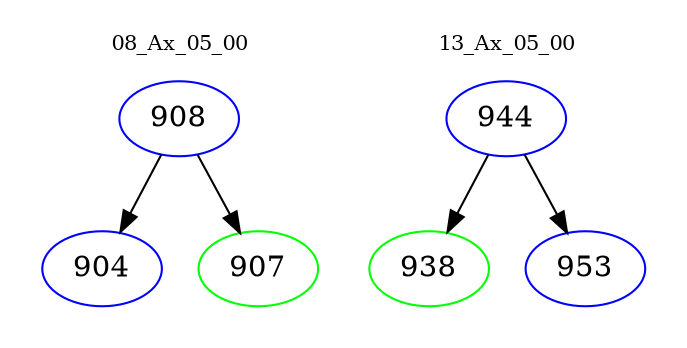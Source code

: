 digraph{
subgraph cluster_0 {
color = white
label = "08_Ax_05_00";
fontsize=10;
T0_908 [label="908", color="blue"]
T0_908 -> T0_904 [color="black"]
T0_904 [label="904", color="blue"]
T0_908 -> T0_907 [color="black"]
T0_907 [label="907", color="green"]
}
subgraph cluster_1 {
color = white
label = "13_Ax_05_00";
fontsize=10;
T1_944 [label="944", color="blue"]
T1_944 -> T1_938 [color="black"]
T1_938 [label="938", color="green"]
T1_944 -> T1_953 [color="black"]
T1_953 [label="953", color="blue"]
}
}
